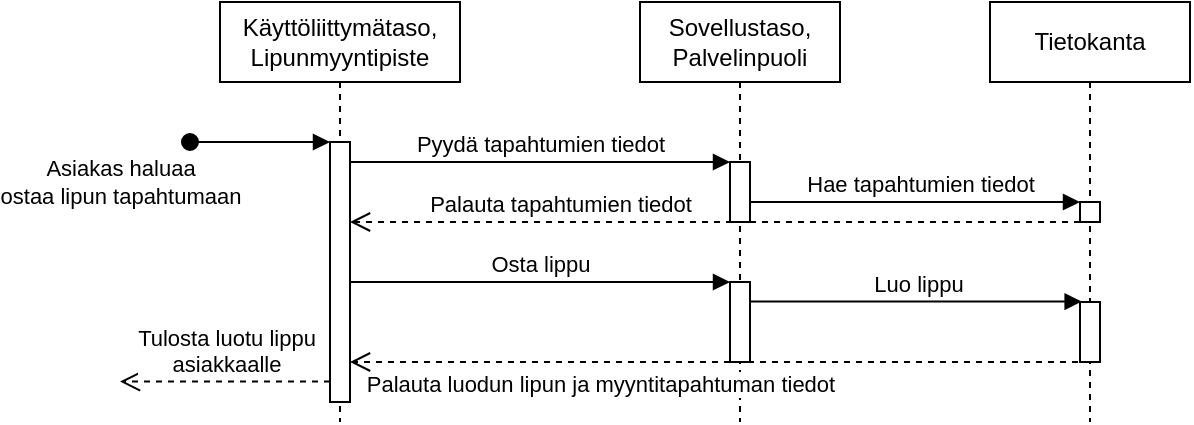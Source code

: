 <mxfile version="24.4.0" type="device">
  <diagram name="Page-1" id="2YBvvXClWsGukQMizWep">
    <mxGraphModel dx="1683" dy="527" grid="1" gridSize="10" guides="1" tooltips="1" connect="1" arrows="1" fold="1" page="1" pageScale="1" pageWidth="850" pageHeight="1100" background="#ffffff" math="0" shadow="0">
      <root>
        <mxCell id="0" />
        <mxCell id="1" parent="0" />
        <mxCell id="aM9ryv3xv72pqoxQDRHE-1" value="&lt;div&gt;Käyttöliittymätaso,&lt;br&gt;Lipunmyyntipiste&lt;br&gt;&lt;/div&gt;" style="shape=umlLifeline;perimeter=lifelinePerimeter;whiteSpace=wrap;html=1;container=0;dropTarget=0;collapsible=0;recursiveResize=0;outlineConnect=0;portConstraint=eastwest;newEdgeStyle={&quot;edgeStyle&quot;:&quot;elbowEdgeStyle&quot;,&quot;elbow&quot;:&quot;vertical&quot;,&quot;curved&quot;:0,&quot;rounded&quot;:0};" parent="1" vertex="1">
          <mxGeometry x="-10" y="40" width="120" height="210" as="geometry" />
        </mxCell>
        <mxCell id="aM9ryv3xv72pqoxQDRHE-2" value="" style="html=1;points=[];perimeter=orthogonalPerimeter;outlineConnect=0;targetShapes=umlLifeline;portConstraint=eastwest;newEdgeStyle={&quot;edgeStyle&quot;:&quot;elbowEdgeStyle&quot;,&quot;elbow&quot;:&quot;vertical&quot;,&quot;curved&quot;:0,&quot;rounded&quot;:0};" parent="aM9ryv3xv72pqoxQDRHE-1" vertex="1">
          <mxGeometry x="55" y="70" width="10" height="130" as="geometry" />
        </mxCell>
        <mxCell id="aM9ryv3xv72pqoxQDRHE-3" value="" style="html=1;verticalAlign=bottom;startArrow=oval;endArrow=block;startSize=8;edgeStyle=elbowEdgeStyle;elbow=vertical;curved=0;rounded=0;" parent="aM9ryv3xv72pqoxQDRHE-1" target="aM9ryv3xv72pqoxQDRHE-2" edge="1">
          <mxGeometry relative="1" as="geometry">
            <mxPoint x="-15" y="70" as="sourcePoint" />
          </mxGeometry>
        </mxCell>
        <mxCell id="Esesz5RWbo3RTcdJOdAg-4" value="Asiakas haluaa&lt;br&gt; ostaa lipun tapahtumaan" style="edgeLabel;html=1;align=center;verticalAlign=middle;resizable=0;points=[];" vertex="1" connectable="0" parent="aM9ryv3xv72pqoxQDRHE-3">
          <mxGeometry x="-1" y="-4" relative="1" as="geometry">
            <mxPoint x="-35" y="16" as="offset" />
          </mxGeometry>
        </mxCell>
        <mxCell id="aM9ryv3xv72pqoxQDRHE-5" value="&lt;div&gt;Sovellustaso,&lt;/div&gt;&lt;div&gt;Palvelinpuoli&lt;br&gt;&lt;/div&gt;" style="shape=umlLifeline;perimeter=lifelinePerimeter;whiteSpace=wrap;html=1;container=0;dropTarget=0;collapsible=0;recursiveResize=0;outlineConnect=0;portConstraint=eastwest;newEdgeStyle={&quot;edgeStyle&quot;:&quot;elbowEdgeStyle&quot;,&quot;elbow&quot;:&quot;vertical&quot;,&quot;curved&quot;:0,&quot;rounded&quot;:0};" parent="1" vertex="1">
          <mxGeometry x="200" y="40" width="100" height="210" as="geometry" />
        </mxCell>
        <mxCell id="aM9ryv3xv72pqoxQDRHE-6" value="" style="html=1;points=[];perimeter=orthogonalPerimeter;outlineConnect=0;targetShapes=umlLifeline;portConstraint=eastwest;newEdgeStyle={&quot;edgeStyle&quot;:&quot;elbowEdgeStyle&quot;,&quot;elbow&quot;:&quot;vertical&quot;,&quot;curved&quot;:0,&quot;rounded&quot;:0};" parent="aM9ryv3xv72pqoxQDRHE-5" vertex="1">
          <mxGeometry x="45" y="80" width="10" height="30" as="geometry" />
        </mxCell>
        <mxCell id="Esesz5RWbo3RTcdJOdAg-15" value="" style="html=1;points=[];perimeter=orthogonalPerimeter;outlineConnect=0;targetShapes=umlLifeline;portConstraint=eastwest;newEdgeStyle={&quot;edgeStyle&quot;:&quot;elbowEdgeStyle&quot;,&quot;elbow&quot;:&quot;vertical&quot;,&quot;curved&quot;:0,&quot;rounded&quot;:0};" vertex="1" parent="aM9ryv3xv72pqoxQDRHE-5">
          <mxGeometry x="45" y="140" width="10" height="40" as="geometry" />
        </mxCell>
        <mxCell id="aM9ryv3xv72pqoxQDRHE-7" value="Pyydä tapahtumien tiedot" style="html=1;verticalAlign=bottom;endArrow=block;edgeStyle=elbowEdgeStyle;elbow=vertical;curved=0;rounded=0;" parent="1" source="aM9ryv3xv72pqoxQDRHE-2" target="aM9ryv3xv72pqoxQDRHE-6" edge="1">
          <mxGeometry relative="1" as="geometry">
            <mxPoint x="195" y="130" as="sourcePoint" />
            <Array as="points">
              <mxPoint x="180" y="120" />
            </Array>
          </mxGeometry>
        </mxCell>
        <mxCell id="aM9ryv3xv72pqoxQDRHE-10" value="Palauta tapahtumien tiedot" style="html=1;verticalAlign=bottom;endArrow=open;dashed=1;endSize=8;edgeStyle=elbowEdgeStyle;elbow=vertical;curved=0;rounded=0;" parent="1" source="Esesz5RWbo3RTcdJOdAg-2" target="aM9ryv3xv72pqoxQDRHE-2" edge="1">
          <mxGeometry x="0.425" relative="1" as="geometry">
            <mxPoint x="70.004" y="150" as="targetPoint" />
            <Array as="points">
              <mxPoint x="149.98" y="150" />
            </Array>
            <mxPoint x="414.48" y="150" as="sourcePoint" />
            <mxPoint as="offset" />
          </mxGeometry>
        </mxCell>
        <mxCell id="Esesz5RWbo3RTcdJOdAg-1" value="Tietokanta" style="shape=umlLifeline;perimeter=lifelinePerimeter;whiteSpace=wrap;html=1;container=0;dropTarget=0;collapsible=0;recursiveResize=0;outlineConnect=0;portConstraint=eastwest;newEdgeStyle={&quot;edgeStyle&quot;:&quot;elbowEdgeStyle&quot;,&quot;elbow&quot;:&quot;vertical&quot;,&quot;curved&quot;:0,&quot;rounded&quot;:0};" vertex="1" parent="1">
          <mxGeometry x="375" y="40" width="100" height="210" as="geometry" />
        </mxCell>
        <mxCell id="Esesz5RWbo3RTcdJOdAg-2" value="" style="html=1;points=[];perimeter=orthogonalPerimeter;outlineConnect=0;targetShapes=umlLifeline;portConstraint=eastwest;newEdgeStyle={&quot;edgeStyle&quot;:&quot;elbowEdgeStyle&quot;,&quot;elbow&quot;:&quot;vertical&quot;,&quot;curved&quot;:0,&quot;rounded&quot;:0};" vertex="1" parent="Esesz5RWbo3RTcdJOdAg-1">
          <mxGeometry x="45" y="100" width="10" height="10" as="geometry" />
        </mxCell>
        <mxCell id="Esesz5RWbo3RTcdJOdAg-18" value="" style="html=1;points=[];perimeter=orthogonalPerimeter;outlineConnect=0;targetShapes=umlLifeline;portConstraint=eastwest;newEdgeStyle={&quot;edgeStyle&quot;:&quot;elbowEdgeStyle&quot;,&quot;elbow&quot;:&quot;vertical&quot;,&quot;curved&quot;:0,&quot;rounded&quot;:0};" vertex="1" parent="Esesz5RWbo3RTcdJOdAg-1">
          <mxGeometry x="45" y="150" width="10" height="30" as="geometry" />
        </mxCell>
        <mxCell id="Esesz5RWbo3RTcdJOdAg-5" value="Hae tapahtumien tiedot" style="html=1;verticalAlign=bottom;endArrow=block;edgeStyle=elbowEdgeStyle;elbow=vertical;curved=0;rounded=0;" edge="1" parent="1">
          <mxGeometry x="0.03" relative="1" as="geometry">
            <mxPoint x="255" y="140" as="sourcePoint" />
            <Array as="points">
              <mxPoint x="355" y="140" />
            </Array>
            <mxPoint x="420" y="140" as="targetPoint" />
            <mxPoint as="offset" />
          </mxGeometry>
        </mxCell>
        <mxCell id="Esesz5RWbo3RTcdJOdAg-16" value="Osta lippu" style="html=1;verticalAlign=bottom;endArrow=block;edgeStyle=elbowEdgeStyle;elbow=vertical;curved=0;rounded=0;" edge="1" parent="1">
          <mxGeometry relative="1" as="geometry">
            <mxPoint x="55" y="180" as="sourcePoint" />
            <Array as="points">
              <mxPoint x="175" y="180" />
            </Array>
            <mxPoint x="245" y="180" as="targetPoint" />
          </mxGeometry>
        </mxCell>
        <mxCell id="Esesz5RWbo3RTcdJOdAg-17" value="Luo lippu" style="html=1;verticalAlign=bottom;endArrow=block;edgeStyle=elbowEdgeStyle;elbow=vertical;curved=0;rounded=0;entryX=0.081;entryY=-0.033;entryDx=0;entryDy=0;entryPerimeter=0;" edge="1" parent="1" source="Esesz5RWbo3RTcdJOdAg-15" target="Esesz5RWbo3RTcdJOdAg-18">
          <mxGeometry relative="1" as="geometry">
            <mxPoint x="260" y="189.76" as="sourcePoint" />
            <Array as="points">
              <mxPoint x="380" y="189.76" />
            </Array>
            <mxPoint x="400" y="190" as="targetPoint" />
          </mxGeometry>
        </mxCell>
        <mxCell id="Esesz5RWbo3RTcdJOdAg-19" value="Palauta luodun lipun ja myyntitapahtuman tiedot" style="html=1;verticalAlign=bottom;endArrow=open;dashed=1;endSize=8;edgeStyle=elbowEdgeStyle;elbow=vertical;curved=0;rounded=0;" edge="1" parent="1" target="aM9ryv3xv72pqoxQDRHE-2">
          <mxGeometry x="0.324" y="20" relative="1" as="geometry">
            <mxPoint x="60" y="220" as="targetPoint" />
            <Array as="points">
              <mxPoint x="154.98" y="220" />
            </Array>
            <mxPoint x="425" y="220" as="sourcePoint" />
            <mxPoint as="offset" />
          </mxGeometry>
        </mxCell>
        <mxCell id="Esesz5RWbo3RTcdJOdAg-20" value="Tulosta luotu lippu&lt;br&gt;asiakkaalle" style="html=1;verticalAlign=bottom;endArrow=open;dashed=1;endSize=8;edgeStyle=elbowEdgeStyle;elbow=vertical;curved=0;rounded=0;" edge="1" parent="1">
          <mxGeometry relative="1" as="geometry">
            <mxPoint x="-60" y="230" as="targetPoint" />
            <Array as="points">
              <mxPoint x="-10.02" y="229.76" />
            </Array>
            <mxPoint x="45" y="229.76" as="sourcePoint" />
            <mxPoint as="offset" />
          </mxGeometry>
        </mxCell>
      </root>
    </mxGraphModel>
  </diagram>
</mxfile>
